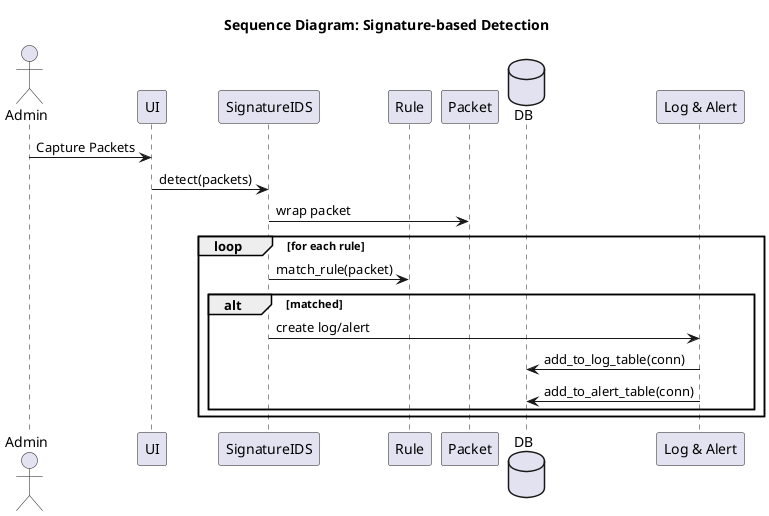 @startuml sequence_diagram
title Sequence Diagram: Signature-based Detection

actor Admin
participant UI
participant "SignatureIDS" as SigIDS
participant "Rule" as Rule
participant "Packet" as Packet
database "DB" as DB
participant "Log & Alert" as LA

Admin -> UI : Capture Packets
UI -> SigIDS : detect(packets)
SigIDS -> Packet : wrap packet
loop for each rule
  SigIDS -> Rule : match_rule(packet)
  alt matched
    SigIDS -> LA : create log/alert
    LA -> DB : add_to_log_table(conn)
    LA -> DB : add_to_alert_table(conn)
  end
end
@enduml
